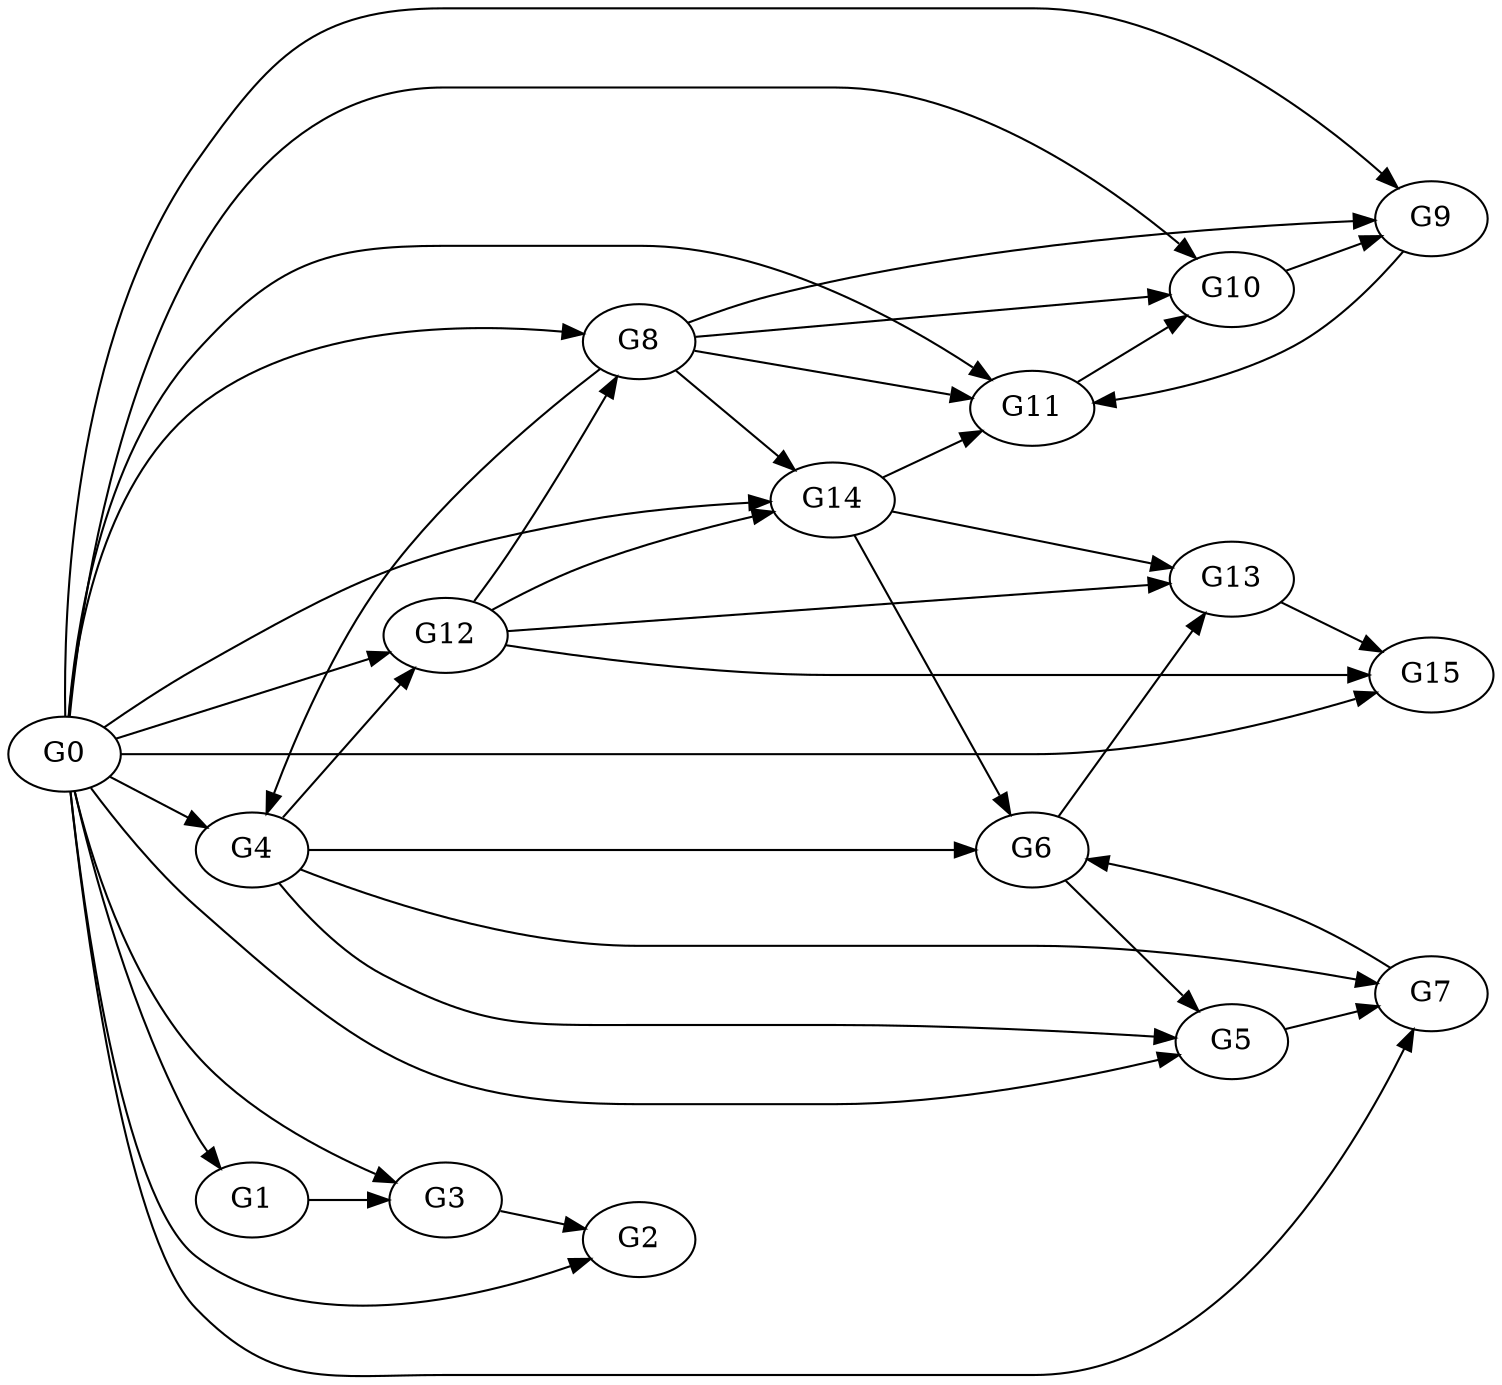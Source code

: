 digraph "Example_DeleteEdgeTest" {
	rankdir=LR;
	"G4";
	"G15";
	"G3";
	"G14";
	"G2";
	"G13";
	"G1";
	"G0";
	"G12";
	"G11";
	"G10";
	"G9";
	"G8";
	"G7";
	"G6";
	"G5";
	"G11" -> "G10";
	"G13" -> "G15";
	"G3" -> "G2";
	"G0" -> "G10";
	"G5" -> "G7";
	"G0" -> "G5";
	"G12" -> "G13";
	"G0" -> "G3";
	"G10" -> "G9";
	"G12" -> "G8";
	"G6" -> "G5";
	"G12" -> "G15";
	"G0" -> "G8";
	"G4" -> "G12";
	"G4" -> "G7";
	"G7" -> "G6";
	"G0" -> "G7";
	"G0" -> "G11";
	"G6" -> "G13";
	"G0" -> "G15";
	"G8" -> "G11";
	"G4" -> "G5";
	"G0" -> "G2";
	"G0" -> "G12";
	"G8" -> "G9";
	"G4" -> "G6";
	"G1" -> "G3";
	"G0" -> "G14";
	"G14" -> "G13";
	"G0" -> "G4";
	"G14" -> "G11";
	"G8" -> "G4";
	"G14" -> "G6";
	"G0" -> "G9";
	"G0" -> "G1";
	"G12" -> "G14";
	"G8" -> "G10";
	"G9" -> "G11";
	"G8" -> "G14";
}
